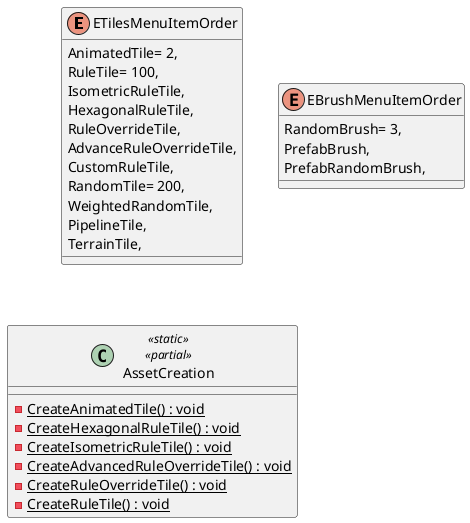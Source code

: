 @startuml
enum ETilesMenuItemOrder {
    AnimatedTile= 2,
    RuleTile= 100,
    IsometricRuleTile,
    HexagonalRuleTile,
    RuleOverrideTile,
    AdvanceRuleOverrideTile,
    CustomRuleTile,
    RandomTile= 200,
    WeightedRandomTile,
    PipelineTile,
    TerrainTile,
}
enum EBrushMenuItemOrder {
    RandomBrush= 3,
    PrefabBrush,
    PrefabRandomBrush,
}
class AssetCreation <<static>> <<partial>> {
    {static} - CreateAnimatedTile() : void
    {static} - CreateHexagonalRuleTile() : void
    {static} - CreateIsometricRuleTile() : void
    {static} - CreateAdvancedRuleOverrideTile() : void
    {static} - CreateRuleOverrideTile() : void
    {static} - CreateRuleTile() : void
}
@enduml
